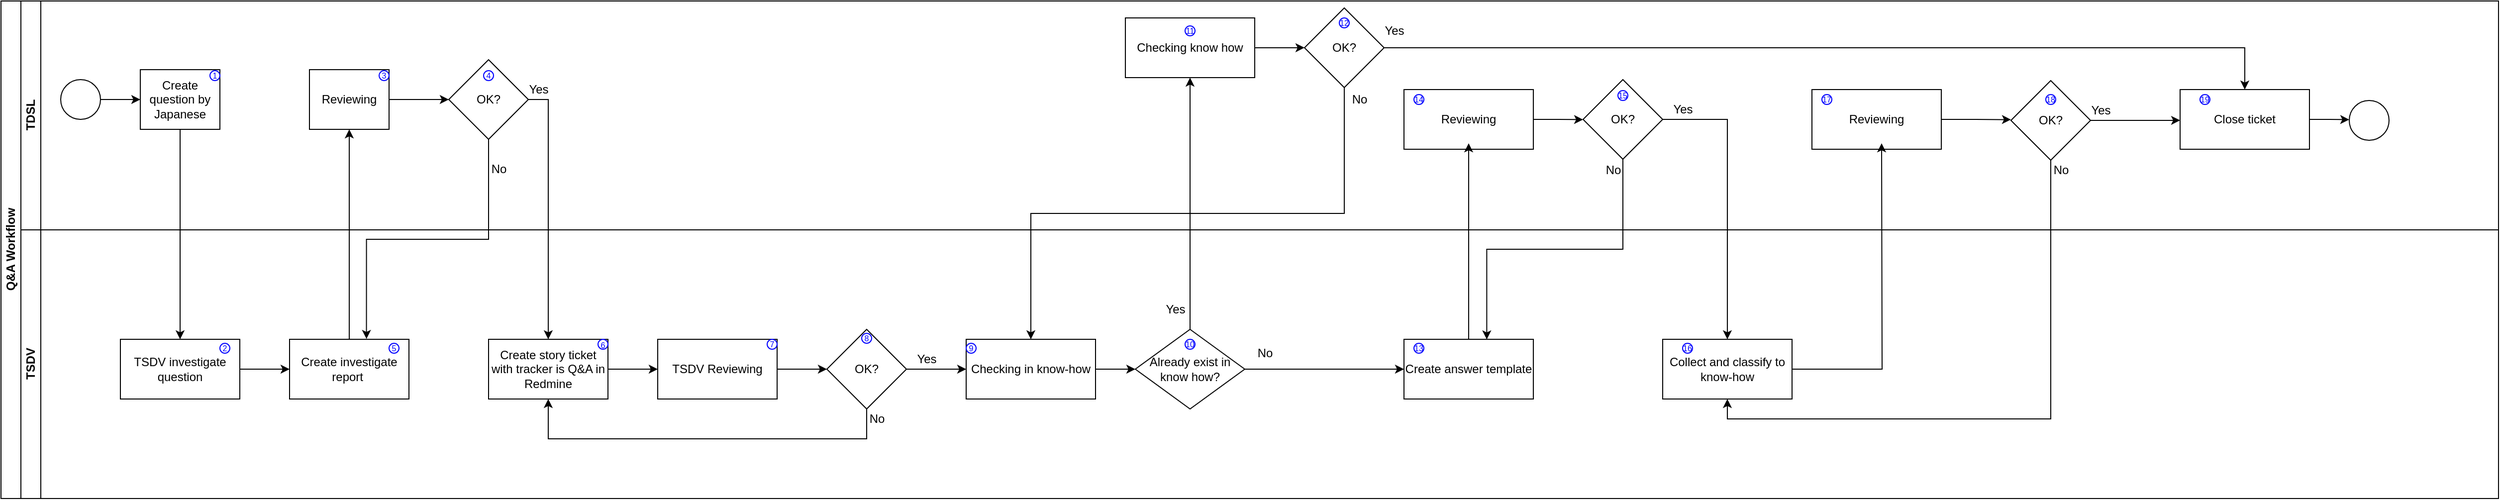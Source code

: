 <mxfile version="14.4.3" type="github">
  <diagram id="prtHgNgQTEPvFCAcTncT" name="Page-1">
    <mxGraphModel dx="981" dy="548" grid="1" gridSize="10" guides="1" tooltips="1" connect="1" arrows="1" fold="1" page="1" pageScale="1" pageWidth="827" pageHeight="1169" math="0" shadow="0">
      <root>
        <mxCell id="0" />
        <mxCell id="1" parent="0" />
        <mxCell id="dNxyNK7c78bLwvsdeMH5-19" value="Q&amp;amp;A Workflow" style="swimlane;html=1;childLayout=stackLayout;resizeParent=1;resizeParentMax=0;horizontal=0;startSize=20;horizontalStack=0;" parent="1" vertex="1">
          <mxGeometry x="120" y="120" width="2510" height="500" as="geometry" />
        </mxCell>
        <mxCell id="dNxyNK7c78bLwvsdeMH5-20" value="TDSL" style="swimlane;html=1;startSize=20;horizontal=0;" parent="dNxyNK7c78bLwvsdeMH5-19" vertex="1">
          <mxGeometry x="20" width="2490" height="230" as="geometry" />
        </mxCell>
        <mxCell id="dNxyNK7c78bLwvsdeMH5-25" value="" style="edgeStyle=orthogonalEdgeStyle;rounded=0;orthogonalLoop=1;jettySize=auto;html=1;" parent="dNxyNK7c78bLwvsdeMH5-20" source="dNxyNK7c78bLwvsdeMH5-23" target="dNxyNK7c78bLwvsdeMH5-24" edge="1">
          <mxGeometry relative="1" as="geometry" />
        </mxCell>
        <mxCell id="dNxyNK7c78bLwvsdeMH5-23" value="" style="ellipse;whiteSpace=wrap;html=1;" parent="dNxyNK7c78bLwvsdeMH5-20" vertex="1">
          <mxGeometry x="40" y="79" width="40" height="40" as="geometry" />
        </mxCell>
        <mxCell id="dNxyNK7c78bLwvsdeMH5-24" value="Create question by Japanese" style="rounded=0;whiteSpace=wrap;html=1;fontFamily=Helvetica;fontSize=12;fontColor=#000000;align=center;" parent="dNxyNK7c78bLwvsdeMH5-20" vertex="1">
          <mxGeometry x="120" y="69" width="80" height="60" as="geometry" />
        </mxCell>
        <mxCell id="7MUZo-UXY0UL-2Fm9ZRf-6" value="Reviewing" style="rounded=0;whiteSpace=wrap;html=1;fontFamily=Helvetica;fontSize=12;fontColor=#000000;align=center;" vertex="1" parent="dNxyNK7c78bLwvsdeMH5-20">
          <mxGeometry x="290" y="69" width="80" height="60" as="geometry" />
        </mxCell>
        <mxCell id="7MUZo-UXY0UL-2Fm9ZRf-9" value="OK?" style="rhombus;whiteSpace=wrap;html=1;" vertex="1" parent="dNxyNK7c78bLwvsdeMH5-20">
          <mxGeometry x="430" y="58.996" width="80" height="80" as="geometry" />
        </mxCell>
        <mxCell id="7MUZo-UXY0UL-2Fm9ZRf-8" style="edgeStyle=orthogonalEdgeStyle;rounded=0;orthogonalLoop=1;jettySize=auto;html=1;exitX=1;exitY=0.5;exitDx=0;exitDy=0;" edge="1" parent="dNxyNK7c78bLwvsdeMH5-20" source="7MUZo-UXY0UL-2Fm9ZRf-6" target="7MUZo-UXY0UL-2Fm9ZRf-9">
          <mxGeometry relative="1" as="geometry">
            <mxPoint x="440" y="99.276" as="targetPoint" />
          </mxGeometry>
        </mxCell>
        <mxCell id="7MUZo-UXY0UL-2Fm9ZRf-15" value="Yes" style="text;html=1;align=center;verticalAlign=middle;resizable=0;points=[];autosize=1;" vertex="1" parent="dNxyNK7c78bLwvsdeMH5-20">
          <mxGeometry x="500" y="79" width="40" height="20" as="geometry" />
        </mxCell>
        <mxCell id="7MUZo-UXY0UL-2Fm9ZRf-34" value="Reviewing" style="rounded=0;whiteSpace=wrap;html=1;" vertex="1" parent="dNxyNK7c78bLwvsdeMH5-20">
          <mxGeometry x="1390" y="89" width="130" height="60" as="geometry" />
        </mxCell>
        <mxCell id="7MUZo-UXY0UL-2Fm9ZRf-36" value="OK?" style="rhombus;whiteSpace=wrap;html=1;" vertex="1" parent="dNxyNK7c78bLwvsdeMH5-20">
          <mxGeometry x="1570" y="79" width="80" height="80" as="geometry" />
        </mxCell>
        <mxCell id="7MUZo-UXY0UL-2Fm9ZRf-50" value="Reviewing" style="rounded=0;whiteSpace=wrap;html=1;" vertex="1" parent="dNxyNK7c78bLwvsdeMH5-20">
          <mxGeometry x="1800" y="89" width="130" height="60" as="geometry" />
        </mxCell>
        <mxCell id="7MUZo-UXY0UL-2Fm9ZRf-52" value="OK?" style="rhombus;whiteSpace=wrap;html=1;" vertex="1" parent="dNxyNK7c78bLwvsdeMH5-20">
          <mxGeometry x="2000" y="80" width="80" height="80" as="geometry" />
        </mxCell>
        <mxCell id="7MUZo-UXY0UL-2Fm9ZRf-55" value="Close ticket" style="rounded=0;whiteSpace=wrap;html=1;" vertex="1" parent="dNxyNK7c78bLwvsdeMH5-20">
          <mxGeometry x="2170" y="89" width="130" height="60" as="geometry" />
        </mxCell>
        <mxCell id="7MUZo-UXY0UL-2Fm9ZRf-61" value="" style="ellipse;whiteSpace=wrap;html=1;" vertex="1" parent="dNxyNK7c78bLwvsdeMH5-20">
          <mxGeometry x="2340" y="100" width="40" height="40" as="geometry" />
        </mxCell>
        <mxCell id="7MUZo-UXY0UL-2Fm9ZRf-63" value="Checking know how" style="rounded=0;whiteSpace=wrap;html=1;" vertex="1" parent="dNxyNK7c78bLwvsdeMH5-20">
          <mxGeometry x="1110" y="17" width="130" height="60" as="geometry" />
        </mxCell>
        <mxCell id="7MUZo-UXY0UL-2Fm9ZRf-69" style="edgeStyle=orthogonalEdgeStyle;rounded=0;orthogonalLoop=1;jettySize=auto;html=1;exitX=1;exitY=0.5;exitDx=0;exitDy=0;entryX=0.5;entryY=0;entryDx=0;entryDy=0;" edge="1" parent="dNxyNK7c78bLwvsdeMH5-20" source="7MUZo-UXY0UL-2Fm9ZRf-65" target="7MUZo-UXY0UL-2Fm9ZRf-55">
          <mxGeometry relative="1" as="geometry" />
        </mxCell>
        <mxCell id="7MUZo-UXY0UL-2Fm9ZRf-65" value="OK?" style="rhombus;whiteSpace=wrap;html=1;" vertex="1" parent="dNxyNK7c78bLwvsdeMH5-20">
          <mxGeometry x="1290" y="7" width="80" height="80" as="geometry" />
        </mxCell>
        <mxCell id="7MUZo-UXY0UL-2Fm9ZRf-68" value="Yes" style="text;html=1;align=center;verticalAlign=middle;resizable=0;points=[];autosize=1;" vertex="1" parent="dNxyNK7c78bLwvsdeMH5-20">
          <mxGeometry x="1360" y="20" width="40" height="20" as="geometry" />
        </mxCell>
        <mxCell id="7MUZo-UXY0UL-2Fm9ZRf-70" value="No" style="text;html=1;align=center;verticalAlign=middle;resizable=0;points=[];autosize=1;" vertex="1" parent="dNxyNK7c78bLwvsdeMH5-20">
          <mxGeometry x="1330" y="89" width="30" height="20" as="geometry" />
        </mxCell>
        <mxCell id="7MUZo-UXY0UL-2Fm9ZRf-53" value="Yes" style="text;html=1;align=center;verticalAlign=middle;resizable=0;points=[];autosize=1;" vertex="1" parent="dNxyNK7c78bLwvsdeMH5-20">
          <mxGeometry x="1650" y="99" width="40" height="20" as="geometry" />
        </mxCell>
        <mxCell id="7MUZo-UXY0UL-2Fm9ZRf-75" value="1" style="ellipse;whiteSpace=wrap;html=1;aspect=fixed;strokeColor=#0000FF;fontColor=#0000FF;fontSize=8;" vertex="1" parent="dNxyNK7c78bLwvsdeMH5-20">
          <mxGeometry x="190" y="70" width="10" height="10" as="geometry" />
        </mxCell>
        <mxCell id="7MUZo-UXY0UL-2Fm9ZRf-78" value="3" style="ellipse;whiteSpace=wrap;html=1;aspect=fixed;strokeColor=#0000FF;fontColor=#0000FF;fontSize=8;" vertex="1" parent="dNxyNK7c78bLwvsdeMH5-20">
          <mxGeometry x="360" y="70" width="10" height="10" as="geometry" />
        </mxCell>
        <mxCell id="7MUZo-UXY0UL-2Fm9ZRf-79" value="4" style="ellipse;whiteSpace=wrap;html=1;aspect=fixed;strokeColor=#0000FF;fontColor=#0000FF;fontSize=8;" vertex="1" parent="dNxyNK7c78bLwvsdeMH5-20">
          <mxGeometry x="465" y="70" width="10" height="10" as="geometry" />
        </mxCell>
        <mxCell id="7MUZo-UXY0UL-2Fm9ZRf-88" value="11" style="ellipse;whiteSpace=wrap;html=1;aspect=fixed;strokeColor=#0000FF;fontColor=#0000FF;fontSize=8;" vertex="1" parent="dNxyNK7c78bLwvsdeMH5-20">
          <mxGeometry x="1170" y="25" width="10" height="10" as="geometry" />
        </mxCell>
        <mxCell id="7MUZo-UXY0UL-2Fm9ZRf-89" value="12" style="ellipse;whiteSpace=wrap;html=1;aspect=fixed;strokeColor=#0000FF;fontColor=#0000FF;fontSize=8;" vertex="1" parent="dNxyNK7c78bLwvsdeMH5-20">
          <mxGeometry x="1325" y="17" width="10" height="10" as="geometry" />
        </mxCell>
        <mxCell id="7MUZo-UXY0UL-2Fm9ZRf-90" value="14" style="ellipse;whiteSpace=wrap;html=1;aspect=fixed;strokeColor=#0000FF;fontColor=#0000FF;fontSize=8;" vertex="1" parent="dNxyNK7c78bLwvsdeMH5-20">
          <mxGeometry x="1400" y="94" width="10" height="10" as="geometry" />
        </mxCell>
        <mxCell id="7MUZo-UXY0UL-2Fm9ZRf-92" value="15" style="ellipse;whiteSpace=wrap;html=1;aspect=fixed;strokeColor=#0000FF;fontColor=#0000FF;fontSize=8;" vertex="1" parent="dNxyNK7c78bLwvsdeMH5-20">
          <mxGeometry x="1605" y="90" width="10" height="10" as="geometry" />
        </mxCell>
        <mxCell id="7MUZo-UXY0UL-2Fm9ZRf-94" value="17" style="ellipse;whiteSpace=wrap;html=1;aspect=fixed;strokeColor=#0000FF;fontColor=#0000FF;fontSize=8;" vertex="1" parent="dNxyNK7c78bLwvsdeMH5-20">
          <mxGeometry x="1810" y="94" width="10" height="10" as="geometry" />
        </mxCell>
        <mxCell id="7MUZo-UXY0UL-2Fm9ZRf-95" value="18" style="ellipse;whiteSpace=wrap;html=1;aspect=fixed;strokeColor=#0000FF;fontColor=#0000FF;fontSize=8;" vertex="1" parent="dNxyNK7c78bLwvsdeMH5-20">
          <mxGeometry x="2035" y="94" width="10" height="10" as="geometry" />
        </mxCell>
        <mxCell id="7MUZo-UXY0UL-2Fm9ZRf-96" value="19" style="ellipse;whiteSpace=wrap;html=1;aspect=fixed;strokeColor=#0000FF;fontColor=#0000FF;fontSize=8;" vertex="1" parent="dNxyNK7c78bLwvsdeMH5-20">
          <mxGeometry x="2190" y="94" width="10" height="10" as="geometry" />
        </mxCell>
        <mxCell id="7MUZo-UXY0UL-2Fm9ZRf-39" style="edgeStyle=orthogonalEdgeStyle;rounded=0;orthogonalLoop=1;jettySize=auto;html=1;exitX=0.5;exitY=1;exitDx=0;exitDy=0;entryX=0.64;entryY=0.002;entryDx=0;entryDy=0;entryPerimeter=0;" edge="1" parent="dNxyNK7c78bLwvsdeMH5-19" source="7MUZo-UXY0UL-2Fm9ZRf-36" target="7MUZo-UXY0UL-2Fm9ZRf-31">
          <mxGeometry relative="1" as="geometry" />
        </mxCell>
        <mxCell id="7MUZo-UXY0UL-2Fm9ZRf-57" style="edgeStyle=orthogonalEdgeStyle;rounded=0;orthogonalLoop=1;jettySize=auto;html=1;exitX=0.5;exitY=1;exitDx=0;exitDy=0;entryX=0.5;entryY=1;entryDx=0;entryDy=0;" edge="1" parent="dNxyNK7c78bLwvsdeMH5-19" source="7MUZo-UXY0UL-2Fm9ZRf-52" target="7MUZo-UXY0UL-2Fm9ZRf-38">
          <mxGeometry relative="1" as="geometry" />
        </mxCell>
        <mxCell id="dNxyNK7c78bLwvsdeMH5-21" value="TSDV" style="swimlane;html=1;startSize=20;horizontal=0;" parent="dNxyNK7c78bLwvsdeMH5-19" vertex="1">
          <mxGeometry x="20" y="230" width="2490" height="270" as="geometry" />
        </mxCell>
        <mxCell id="7MUZo-UXY0UL-2Fm9ZRf-12" style="edgeStyle=orthogonalEdgeStyle;rounded=0;orthogonalLoop=1;jettySize=auto;html=1;exitX=1;exitY=0.5;exitDx=0;exitDy=0;entryX=0;entryY=0.5;entryDx=0;entryDy=0;" edge="1" parent="dNxyNK7c78bLwvsdeMH5-21" source="7MUZo-UXY0UL-2Fm9ZRf-1" target="7MUZo-UXY0UL-2Fm9ZRf-5">
          <mxGeometry relative="1" as="geometry" />
        </mxCell>
        <mxCell id="7MUZo-UXY0UL-2Fm9ZRf-1" value="TSDV investigate question" style="rounded=0;whiteSpace=wrap;html=1;" vertex="1" parent="dNxyNK7c78bLwvsdeMH5-21">
          <mxGeometry x="100" y="110" width="120" height="60" as="geometry" />
        </mxCell>
        <mxCell id="7MUZo-UXY0UL-2Fm9ZRf-5" value="Create investigate report&amp;nbsp;" style="rounded=0;whiteSpace=wrap;html=1;" vertex="1" parent="dNxyNK7c78bLwvsdeMH5-21">
          <mxGeometry x="270" y="110" width="120" height="60" as="geometry" />
        </mxCell>
        <mxCell id="7MUZo-UXY0UL-2Fm9ZRf-82" style="edgeStyle=orthogonalEdgeStyle;rounded=0;orthogonalLoop=1;jettySize=auto;html=1;exitX=1;exitY=0.5;exitDx=0;exitDy=0;entryX=0;entryY=0.5;entryDx=0;entryDy=0;fontColor=#0000FF;" edge="1" parent="dNxyNK7c78bLwvsdeMH5-21" source="7MUZo-UXY0UL-2Fm9ZRf-18" target="7MUZo-UXY0UL-2Fm9ZRf-22">
          <mxGeometry relative="1" as="geometry" />
        </mxCell>
        <mxCell id="7MUZo-UXY0UL-2Fm9ZRf-18" value="Create story ticket with tracker is Q&amp;amp;A in Redmine" style="rounded=0;whiteSpace=wrap;html=1;" vertex="1" parent="dNxyNK7c78bLwvsdeMH5-21">
          <mxGeometry x="470" y="110" width="120" height="60" as="geometry" />
        </mxCell>
        <mxCell id="7MUZo-UXY0UL-2Fm9ZRf-22" value="TSDV Reviewing" style="rounded=0;whiteSpace=wrap;html=1;" vertex="1" parent="dNxyNK7c78bLwvsdeMH5-21">
          <mxGeometry x="640" y="110" width="120" height="60" as="geometry" />
        </mxCell>
        <mxCell id="7MUZo-UXY0UL-2Fm9ZRf-25" style="edgeStyle=orthogonalEdgeStyle;rounded=0;orthogonalLoop=1;jettySize=auto;html=1;exitX=0.5;exitY=1;exitDx=0;exitDy=0;entryX=0.5;entryY=1;entryDx=0;entryDy=0;" edge="1" parent="dNxyNK7c78bLwvsdeMH5-21" target="7MUZo-UXY0UL-2Fm9ZRf-18">
          <mxGeometry relative="1" as="geometry">
            <mxPoint x="850" y="180.003" as="sourcePoint" />
            <Array as="points">
              <mxPoint x="850" y="210" />
              <mxPoint x="530" y="210" />
            </Array>
          </mxGeometry>
        </mxCell>
        <mxCell id="7MUZo-UXY0UL-2Fm9ZRf-84" style="edgeStyle=orthogonalEdgeStyle;rounded=0;orthogonalLoop=1;jettySize=auto;html=1;exitX=1;exitY=0.5;exitDx=0;exitDy=0;entryX=0;entryY=0.5;entryDx=0;entryDy=0;fontColor=#0000FF;" edge="1" parent="dNxyNK7c78bLwvsdeMH5-21" source="7MUZo-UXY0UL-2Fm9ZRf-24" target="7MUZo-UXY0UL-2Fm9ZRf-29">
          <mxGeometry relative="1" as="geometry" />
        </mxCell>
        <mxCell id="7MUZo-UXY0UL-2Fm9ZRf-24" value="OK?" style="rhombus;whiteSpace=wrap;html=1;" vertex="1" parent="dNxyNK7c78bLwvsdeMH5-21">
          <mxGeometry x="810" y="100.003" width="80" height="80" as="geometry" />
        </mxCell>
        <mxCell id="7MUZo-UXY0UL-2Fm9ZRf-23" style="edgeStyle=orthogonalEdgeStyle;rounded=0;orthogonalLoop=1;jettySize=auto;html=1;exitX=1;exitY=0.5;exitDx=0;exitDy=0;" edge="1" parent="dNxyNK7c78bLwvsdeMH5-21" source="7MUZo-UXY0UL-2Fm9ZRf-22">
          <mxGeometry relative="1" as="geometry">
            <mxPoint x="810.003" y="140" as="targetPoint" />
          </mxGeometry>
        </mxCell>
        <mxCell id="7MUZo-UXY0UL-2Fm9ZRf-27" value="Yes" style="text;html=1;align=center;verticalAlign=middle;resizable=0;points=[];autosize=1;" vertex="1" parent="dNxyNK7c78bLwvsdeMH5-21">
          <mxGeometry x="890" y="120" width="40" height="20" as="geometry" />
        </mxCell>
        <mxCell id="7MUZo-UXY0UL-2Fm9ZRf-87" style="edgeStyle=orthogonalEdgeStyle;rounded=0;orthogonalLoop=1;jettySize=auto;html=1;exitX=1;exitY=0.5;exitDx=0;exitDy=0;entryX=0;entryY=0.5;entryDx=0;entryDy=0;fontColor=#0000FF;" edge="1" parent="dNxyNK7c78bLwvsdeMH5-21" source="7MUZo-UXY0UL-2Fm9ZRf-29" target="7MUZo-UXY0UL-2Fm9ZRf-41">
          <mxGeometry relative="1" as="geometry" />
        </mxCell>
        <mxCell id="7MUZo-UXY0UL-2Fm9ZRf-29" value="Checking in know-how" style="rounded=0;whiteSpace=wrap;html=1;" vertex="1" parent="dNxyNK7c78bLwvsdeMH5-21">
          <mxGeometry x="950" y="110" width="130" height="60" as="geometry" />
        </mxCell>
        <mxCell id="7MUZo-UXY0UL-2Fm9ZRf-31" value="Create answer template" style="rounded=0;whiteSpace=wrap;html=1;" vertex="1" parent="dNxyNK7c78bLwvsdeMH5-21">
          <mxGeometry x="1390" y="110" width="130" height="60" as="geometry" />
        </mxCell>
        <mxCell id="7MUZo-UXY0UL-2Fm9ZRf-38" value="Collect and classify to know-how" style="rounded=0;whiteSpace=wrap;html=1;" vertex="1" parent="dNxyNK7c78bLwvsdeMH5-21">
          <mxGeometry x="1650" y="110" width="130" height="60" as="geometry" />
        </mxCell>
        <mxCell id="7MUZo-UXY0UL-2Fm9ZRf-72" style="edgeStyle=orthogonalEdgeStyle;rounded=0;orthogonalLoop=1;jettySize=auto;html=1;exitX=1;exitY=0.5;exitDx=0;exitDy=0;entryX=0;entryY=0.5;entryDx=0;entryDy=0;" edge="1" parent="dNxyNK7c78bLwvsdeMH5-21" source="7MUZo-UXY0UL-2Fm9ZRf-41" target="7MUZo-UXY0UL-2Fm9ZRf-31">
          <mxGeometry relative="1" as="geometry" />
        </mxCell>
        <mxCell id="7MUZo-UXY0UL-2Fm9ZRf-41" value="Already exist in know how?" style="rhombus;whiteSpace=wrap;html=1;" vertex="1" parent="dNxyNK7c78bLwvsdeMH5-21">
          <mxGeometry x="1120" y="100" width="110" height="80" as="geometry" />
        </mxCell>
        <mxCell id="7MUZo-UXY0UL-2Fm9ZRf-43" value="No" style="text;html=1;align=center;verticalAlign=middle;resizable=0;points=[];autosize=1;" vertex="1" parent="dNxyNK7c78bLwvsdeMH5-21">
          <mxGeometry x="1235" y="114" width="30" height="20" as="geometry" />
        </mxCell>
        <mxCell id="7MUZo-UXY0UL-2Fm9ZRf-47" value="Yes" style="text;html=1;align=center;verticalAlign=middle;resizable=0;points=[];autosize=1;" vertex="1" parent="dNxyNK7c78bLwvsdeMH5-21">
          <mxGeometry x="1140" y="70" width="40" height="20" as="geometry" />
        </mxCell>
        <mxCell id="7MUZo-UXY0UL-2Fm9ZRf-76" value="2" style="ellipse;whiteSpace=wrap;html=1;aspect=fixed;strokeColor=#0000FF;fontColor=#0000FF;fontSize=8;" vertex="1" parent="dNxyNK7c78bLwvsdeMH5-21">
          <mxGeometry x="200" y="114" width="10" height="10" as="geometry" />
        </mxCell>
        <mxCell id="7MUZo-UXY0UL-2Fm9ZRf-77" value="5" style="ellipse;whiteSpace=wrap;html=1;aspect=fixed;strokeColor=#0000FF;fontColor=#0000FF;fontSize=8;" vertex="1" parent="dNxyNK7c78bLwvsdeMH5-21">
          <mxGeometry x="370" y="114" width="10" height="10" as="geometry" />
        </mxCell>
        <mxCell id="7MUZo-UXY0UL-2Fm9ZRf-80" value="&lt;font style=&quot;font-size: 8px&quot;&gt;6&lt;/font&gt;" style="ellipse;whiteSpace=wrap;html=1;aspect=fixed;strokeColor=#0000FF;fontColor=#0000FF;" vertex="1" parent="dNxyNK7c78bLwvsdeMH5-21">
          <mxGeometry x="580" y="110" width="10" height="10" as="geometry" />
        </mxCell>
        <mxCell id="7MUZo-UXY0UL-2Fm9ZRf-81" value="7" style="ellipse;whiteSpace=wrap;html=1;aspect=fixed;strokeColor=#0000FF;fontColor=#0000FF;fontSize=8;" vertex="1" parent="dNxyNK7c78bLwvsdeMH5-21">
          <mxGeometry x="750" y="110" width="10" height="10" as="geometry" />
        </mxCell>
        <mxCell id="7MUZo-UXY0UL-2Fm9ZRf-83" value="8" style="ellipse;whiteSpace=wrap;html=1;aspect=fixed;strokeColor=#0000FF;fontColor=#0000FF;fontSize=8;" vertex="1" parent="dNxyNK7c78bLwvsdeMH5-21">
          <mxGeometry x="845" y="104" width="10" height="10" as="geometry" />
        </mxCell>
        <mxCell id="7MUZo-UXY0UL-2Fm9ZRf-28" value="No" style="text;html=1;align=center;verticalAlign=middle;resizable=0;points=[];autosize=1;" vertex="1" parent="dNxyNK7c78bLwvsdeMH5-21">
          <mxGeometry x="845" y="180" width="30" height="20" as="geometry" />
        </mxCell>
        <mxCell id="7MUZo-UXY0UL-2Fm9ZRf-85" value="9" style="ellipse;whiteSpace=wrap;html=1;aspect=fixed;strokeColor=#0000FF;fontColor=#0000FF;fontSize=8;" vertex="1" parent="dNxyNK7c78bLwvsdeMH5-21">
          <mxGeometry x="950" y="114" width="10" height="10" as="geometry" />
        </mxCell>
        <mxCell id="7MUZo-UXY0UL-2Fm9ZRf-86" value="10" style="ellipse;whiteSpace=wrap;html=1;aspect=fixed;strokeColor=#0000FF;fontColor=#0000FF;fontSize=8;" vertex="1" parent="dNxyNK7c78bLwvsdeMH5-21">
          <mxGeometry x="1170" y="110" width="10" height="10" as="geometry" />
        </mxCell>
        <mxCell id="7MUZo-UXY0UL-2Fm9ZRf-91" value="13" style="ellipse;whiteSpace=wrap;html=1;aspect=fixed;strokeColor=#0000FF;fontColor=#0000FF;fontSize=8;" vertex="1" parent="dNxyNK7c78bLwvsdeMH5-21">
          <mxGeometry x="1400" y="114" width="10" height="10" as="geometry" />
        </mxCell>
        <mxCell id="7MUZo-UXY0UL-2Fm9ZRf-93" value="16" style="ellipse;whiteSpace=wrap;html=1;aspect=fixed;strokeColor=#0000FF;fontColor=#0000FF;fontSize=8;" vertex="1" parent="dNxyNK7c78bLwvsdeMH5-21">
          <mxGeometry x="1670" y="114" width="10" height="10" as="geometry" />
        </mxCell>
        <mxCell id="7MUZo-UXY0UL-2Fm9ZRf-2" style="edgeStyle=orthogonalEdgeStyle;rounded=0;orthogonalLoop=1;jettySize=auto;html=1;exitX=0.5;exitY=1;exitDx=0;exitDy=0;entryX=0.5;entryY=0;entryDx=0;entryDy=0;" edge="1" parent="dNxyNK7c78bLwvsdeMH5-19" source="dNxyNK7c78bLwvsdeMH5-24" target="7MUZo-UXY0UL-2Fm9ZRf-1">
          <mxGeometry relative="1" as="geometry" />
        </mxCell>
        <mxCell id="7MUZo-UXY0UL-2Fm9ZRf-7" style="edgeStyle=orthogonalEdgeStyle;rounded=0;orthogonalLoop=1;jettySize=auto;html=1;exitX=0.5;exitY=0;exitDx=0;exitDy=0;entryX=0.5;entryY=1;entryDx=0;entryDy=0;" edge="1" parent="dNxyNK7c78bLwvsdeMH5-19" source="7MUZo-UXY0UL-2Fm9ZRf-5" target="7MUZo-UXY0UL-2Fm9ZRf-6">
          <mxGeometry relative="1" as="geometry" />
        </mxCell>
        <mxCell id="7MUZo-UXY0UL-2Fm9ZRf-13" style="edgeStyle=orthogonalEdgeStyle;rounded=0;orthogonalLoop=1;jettySize=auto;html=1;exitX=0.5;exitY=1;exitDx=0;exitDy=0;entryX=0.644;entryY=-0.007;entryDx=0;entryDy=0;entryPerimeter=0;" edge="1" parent="dNxyNK7c78bLwvsdeMH5-19" source="7MUZo-UXY0UL-2Fm9ZRf-9" target="7MUZo-UXY0UL-2Fm9ZRf-5">
          <mxGeometry relative="1" as="geometry" />
        </mxCell>
        <mxCell id="7MUZo-UXY0UL-2Fm9ZRf-14" style="edgeStyle=orthogonalEdgeStyle;rounded=0;orthogonalLoop=1;jettySize=auto;html=1;exitX=1;exitY=0.5;exitDx=0;exitDy=0;entryX=0.5;entryY=0;entryDx=0;entryDy=0;" edge="1" parent="dNxyNK7c78bLwvsdeMH5-19" source="7MUZo-UXY0UL-2Fm9ZRf-9" target="7MUZo-UXY0UL-2Fm9ZRf-18">
          <mxGeometry relative="1" as="geometry">
            <mxPoint x="550" y="260" as="targetPoint" />
          </mxGeometry>
        </mxCell>
        <mxCell id="7MUZo-UXY0UL-2Fm9ZRf-62" style="edgeStyle=orthogonalEdgeStyle;rounded=0;orthogonalLoop=1;jettySize=auto;html=1;exitX=0.5;exitY=0;exitDx=0;exitDy=0;entryX=0.5;entryY=1;entryDx=0;entryDy=0;" edge="1" parent="dNxyNK7c78bLwvsdeMH5-19" source="7MUZo-UXY0UL-2Fm9ZRf-41" target="7MUZo-UXY0UL-2Fm9ZRf-63">
          <mxGeometry relative="1" as="geometry">
            <mxPoint x="1194.862" y="150" as="targetPoint" />
          </mxGeometry>
        </mxCell>
        <mxCell id="7MUZo-UXY0UL-2Fm9ZRf-71" style="edgeStyle=orthogonalEdgeStyle;rounded=0;orthogonalLoop=1;jettySize=auto;html=1;exitX=0.5;exitY=1;exitDx=0;exitDy=0;entryX=0.5;entryY=0;entryDx=0;entryDy=0;" edge="1" parent="dNxyNK7c78bLwvsdeMH5-19" source="7MUZo-UXY0UL-2Fm9ZRf-65" target="7MUZo-UXY0UL-2Fm9ZRf-29">
          <mxGeometry relative="1" as="geometry" />
        </mxCell>
        <mxCell id="7MUZo-UXY0UL-2Fm9ZRf-73" style="edgeStyle=orthogonalEdgeStyle;rounded=0;orthogonalLoop=1;jettySize=auto;html=1;exitX=1;exitY=0.5;exitDx=0;exitDy=0;" edge="1" parent="dNxyNK7c78bLwvsdeMH5-19" source="7MUZo-UXY0UL-2Fm9ZRf-36" target="7MUZo-UXY0UL-2Fm9ZRf-38">
          <mxGeometry relative="1" as="geometry" />
        </mxCell>
        <mxCell id="7MUZo-UXY0UL-2Fm9ZRf-16" value="No" style="text;html=1;align=center;verticalAlign=middle;resizable=0;points=[];autosize=1;" vertex="1" parent="1">
          <mxGeometry x="605" y="279" width="30" height="20" as="geometry" />
        </mxCell>
        <mxCell id="7MUZo-UXY0UL-2Fm9ZRf-32" style="edgeStyle=orthogonalEdgeStyle;rounded=0;orthogonalLoop=1;jettySize=auto;html=1;exitX=0.5;exitY=0;exitDx=0;exitDy=0;" edge="1" parent="1" source="7MUZo-UXY0UL-2Fm9ZRf-31">
          <mxGeometry relative="1" as="geometry">
            <mxPoint x="1595" y="263" as="targetPoint" />
            <Array as="points">
              <mxPoint x="1595" y="450" />
            </Array>
          </mxGeometry>
        </mxCell>
        <mxCell id="7MUZo-UXY0UL-2Fm9ZRf-35" style="edgeStyle=orthogonalEdgeStyle;rounded=0;orthogonalLoop=1;jettySize=auto;html=1;exitX=1;exitY=0.5;exitDx=0;exitDy=0;" edge="1" parent="1" source="7MUZo-UXY0UL-2Fm9ZRf-34">
          <mxGeometry relative="1" as="geometry">
            <mxPoint x="1710" y="239.241" as="targetPoint" />
          </mxGeometry>
        </mxCell>
        <mxCell id="7MUZo-UXY0UL-2Fm9ZRf-40" value="No" style="text;html=1;align=center;verticalAlign=middle;resizable=0;points=[];autosize=1;" vertex="1" parent="1">
          <mxGeometry x="1725" y="280" width="30" height="20" as="geometry" />
        </mxCell>
        <mxCell id="7MUZo-UXY0UL-2Fm9ZRf-49" style="edgeStyle=orthogonalEdgeStyle;rounded=0;orthogonalLoop=1;jettySize=auto;html=1;exitX=1;exitY=0.5;exitDx=0;exitDy=0;" edge="1" parent="1" source="7MUZo-UXY0UL-2Fm9ZRf-38">
          <mxGeometry relative="1" as="geometry">
            <mxPoint x="2010" y="263" as="targetPoint" />
          </mxGeometry>
        </mxCell>
        <mxCell id="7MUZo-UXY0UL-2Fm9ZRf-51" style="edgeStyle=orthogonalEdgeStyle;rounded=0;orthogonalLoop=1;jettySize=auto;html=1;exitX=1;exitY=0.5;exitDx=0;exitDy=0;" edge="1" parent="1" source="7MUZo-UXY0UL-2Fm9ZRf-50">
          <mxGeometry relative="1" as="geometry">
            <mxPoint x="2140" y="239.241" as="targetPoint" />
          </mxGeometry>
        </mxCell>
        <mxCell id="7MUZo-UXY0UL-2Fm9ZRf-54" style="edgeStyle=orthogonalEdgeStyle;rounded=0;orthogonalLoop=1;jettySize=auto;html=1;exitX=1;exitY=0.5;exitDx=0;exitDy=0;" edge="1" parent="1" source="7MUZo-UXY0UL-2Fm9ZRf-52">
          <mxGeometry relative="1" as="geometry">
            <mxPoint x="2310" y="239.931" as="targetPoint" />
          </mxGeometry>
        </mxCell>
        <mxCell id="7MUZo-UXY0UL-2Fm9ZRf-56" value="Yes" style="text;html=1;align=center;verticalAlign=middle;resizable=0;points=[];autosize=1;" vertex="1" parent="1">
          <mxGeometry x="2210" y="220" width="40" height="20" as="geometry" />
        </mxCell>
        <mxCell id="7MUZo-UXY0UL-2Fm9ZRf-58" value="No" style="text;html=1;align=center;verticalAlign=middle;resizable=0;points=[];autosize=1;" vertex="1" parent="1">
          <mxGeometry x="2175" y="280" width="30" height="20" as="geometry" />
        </mxCell>
        <mxCell id="7MUZo-UXY0UL-2Fm9ZRf-59" style="edgeStyle=orthogonalEdgeStyle;rounded=0;orthogonalLoop=1;jettySize=auto;html=1;exitX=1;exitY=0.5;exitDx=0;exitDy=0;" edge="1" parent="1" source="7MUZo-UXY0UL-2Fm9ZRf-55">
          <mxGeometry relative="1" as="geometry">
            <mxPoint x="2480" y="239.241" as="targetPoint" />
          </mxGeometry>
        </mxCell>
        <mxCell id="7MUZo-UXY0UL-2Fm9ZRf-64" style="edgeStyle=orthogonalEdgeStyle;rounded=0;orthogonalLoop=1;jettySize=auto;html=1;exitX=1;exitY=0.5;exitDx=0;exitDy=0;" edge="1" parent="1" source="7MUZo-UXY0UL-2Fm9ZRf-63">
          <mxGeometry relative="1" as="geometry">
            <mxPoint x="1430" y="166.931" as="targetPoint" />
          </mxGeometry>
        </mxCell>
      </root>
    </mxGraphModel>
  </diagram>
</mxfile>
